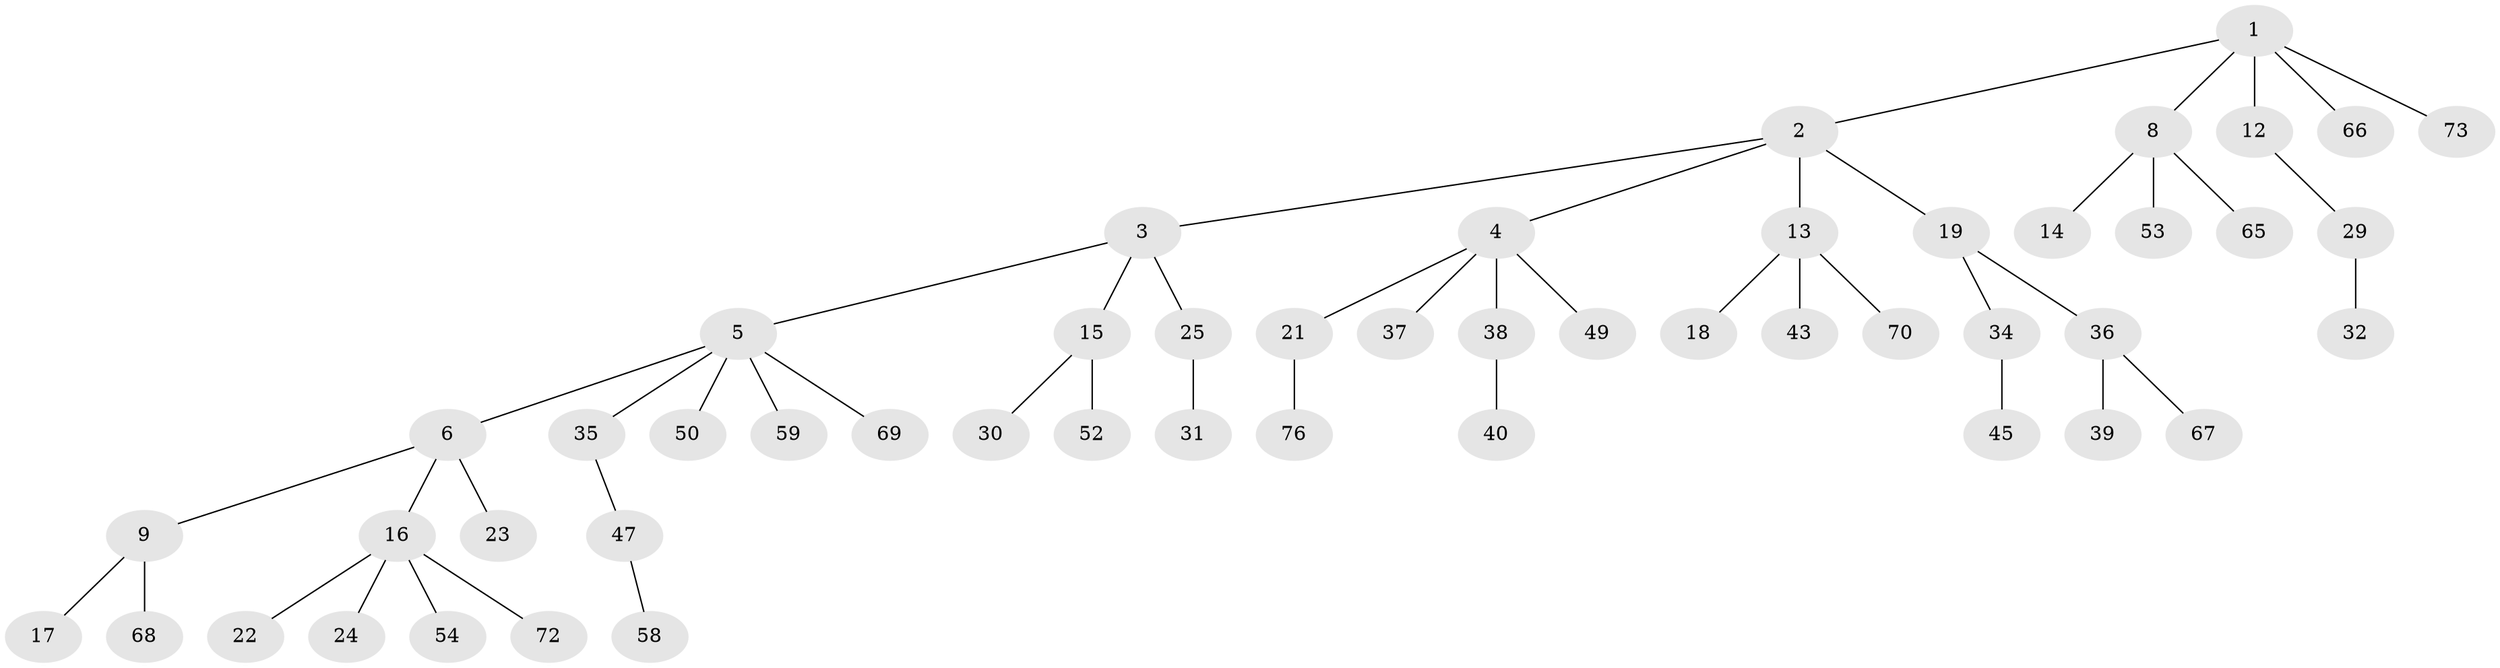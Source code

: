// original degree distribution, {4: 0.1, 5: 0.0375, 7: 0.0125, 3: 0.1, 2: 0.25, 1: 0.5}
// Generated by graph-tools (version 1.1) at 2025/42/03/06/25 10:42:05]
// undirected, 51 vertices, 50 edges
graph export_dot {
graph [start="1"]
  node [color=gray90,style=filled];
  1 [super="+7"];
  2 [super="+10"];
  3 [super="+28"];
  4 [super="+11"];
  5 [super="+51"];
  6;
  8 [super="+46"];
  9 [super="+61"];
  12 [super="+78"];
  13 [super="+44"];
  14;
  15 [super="+26"];
  16 [super="+20"];
  17;
  18;
  19 [super="+27"];
  21 [super="+42"];
  22;
  23;
  24 [super="+33"];
  25;
  29 [super="+57"];
  30;
  31;
  32 [super="+56"];
  34 [super="+64"];
  35;
  36 [super="+48"];
  37;
  38 [super="+79"];
  39 [super="+41"];
  40;
  43;
  45 [super="+63"];
  47 [super="+74"];
  49;
  50 [super="+60"];
  52 [super="+62"];
  53 [super="+77"];
  54 [super="+55"];
  58;
  59;
  65;
  66;
  67;
  68 [super="+71"];
  69 [super="+80"];
  70 [super="+75"];
  72;
  73;
  76;
  1 -- 2;
  1 -- 12;
  1 -- 66;
  1 -- 8;
  1 -- 73;
  2 -- 3;
  2 -- 4;
  2 -- 19;
  2 -- 13;
  3 -- 5;
  3 -- 15;
  3 -- 25;
  4 -- 21;
  4 -- 38;
  4 -- 49;
  4 -- 37;
  5 -- 6;
  5 -- 35;
  5 -- 50;
  5 -- 59;
  5 -- 69;
  6 -- 9;
  6 -- 16;
  6 -- 23;
  8 -- 14;
  8 -- 53;
  8 -- 65;
  9 -- 17;
  9 -- 68;
  12 -- 29;
  13 -- 18;
  13 -- 43;
  13 -- 70;
  15 -- 52;
  15 -- 30;
  16 -- 22;
  16 -- 54;
  16 -- 24;
  16 -- 72;
  19 -- 34;
  19 -- 36;
  21 -- 76;
  25 -- 31;
  29 -- 32;
  34 -- 45;
  35 -- 47;
  36 -- 39;
  36 -- 67;
  38 -- 40;
  47 -- 58;
}
